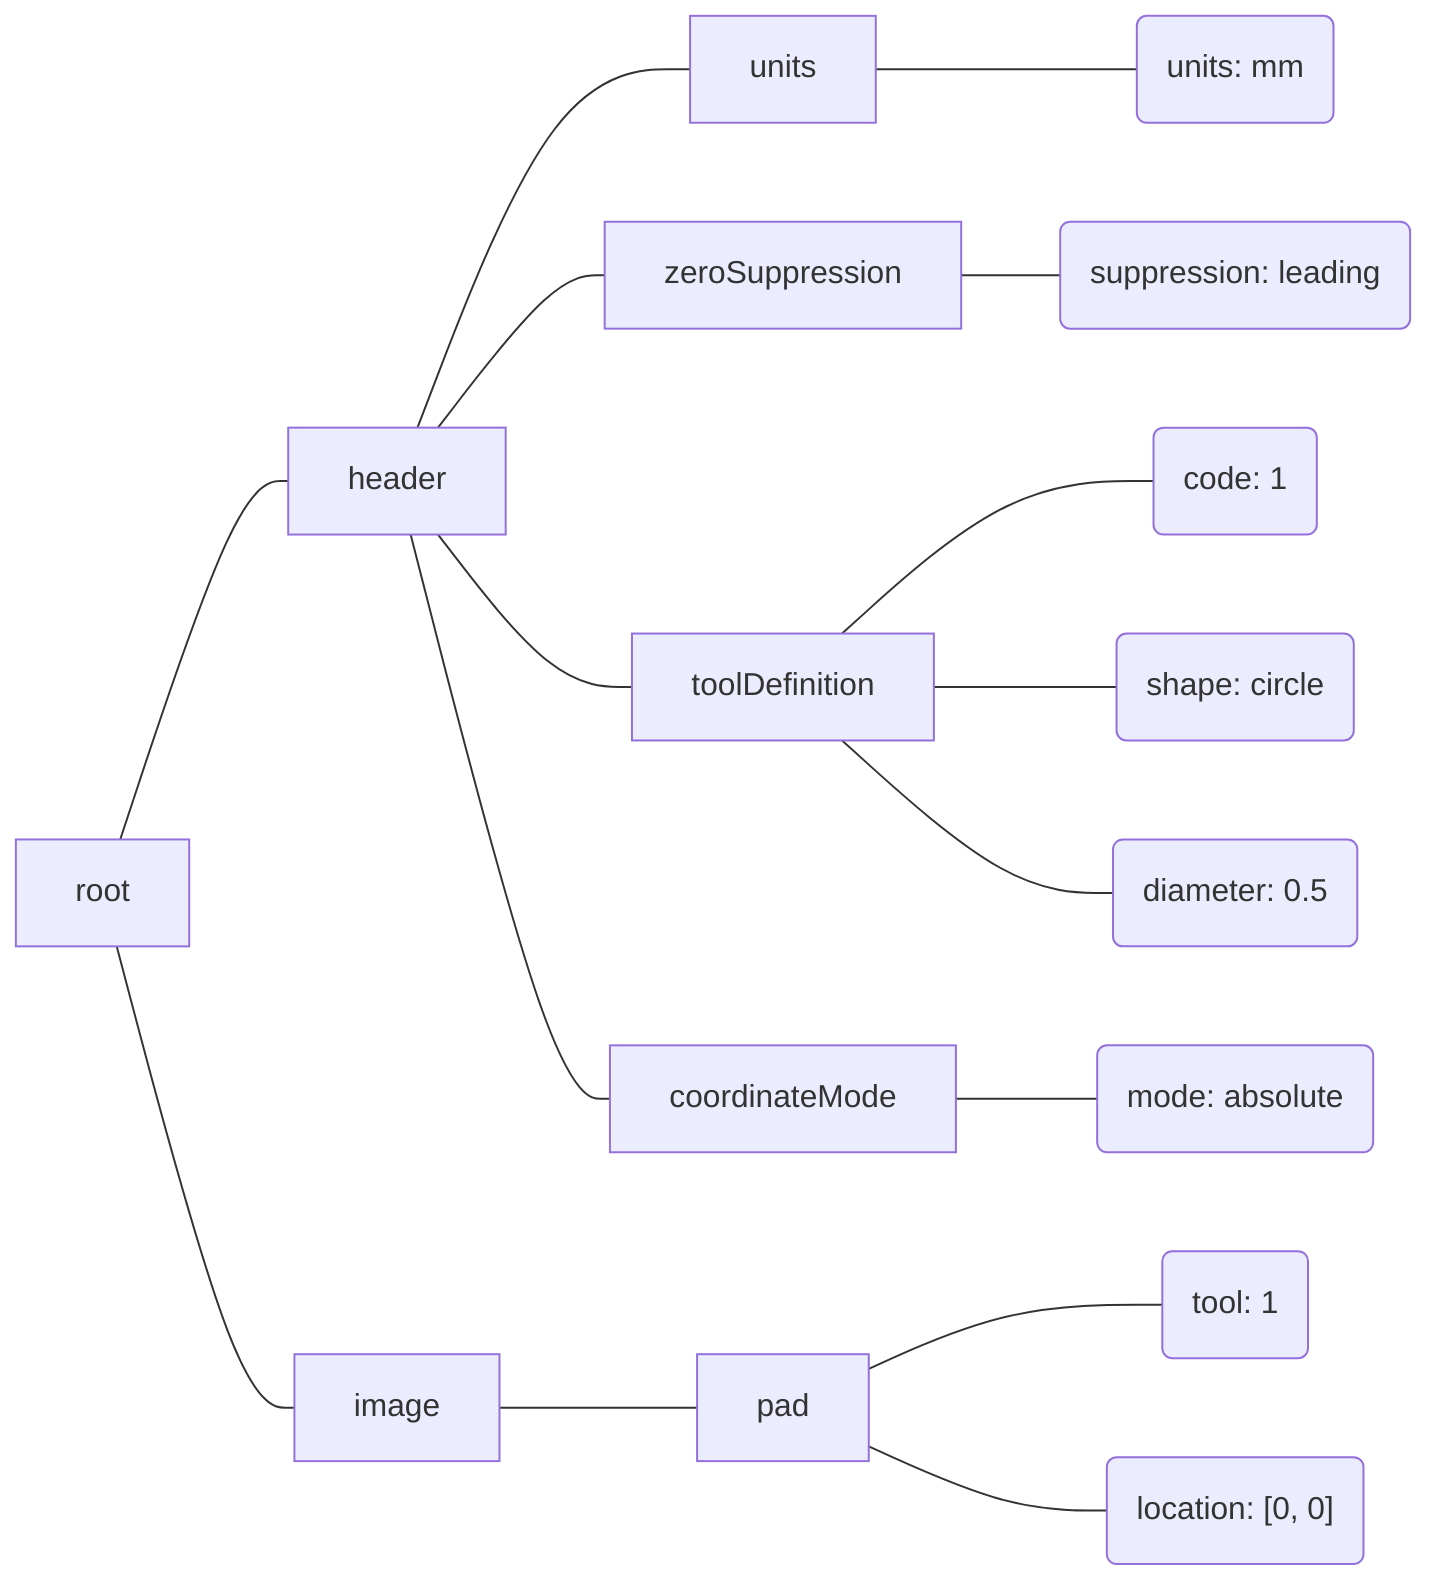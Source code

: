 graph LR

root --- header
root --- image

header --- units
header --- zeroSuppression
header --- toolDefinition
header --- coordinateMode

units --- mm(units: mm)
zeroSuppression --- leading(suppression: leading)
toolDefinition --- code(code: 1)
toolDefinition --- shape(shape: circle)
toolDefinition --- diameter(diameter: 0.5)
coordinateMode --- mode(mode: absolute)

image --- pad1[pad]
pad1 --- tool1(tool: 1)
pad1 --- location1("location: [0, 0]")